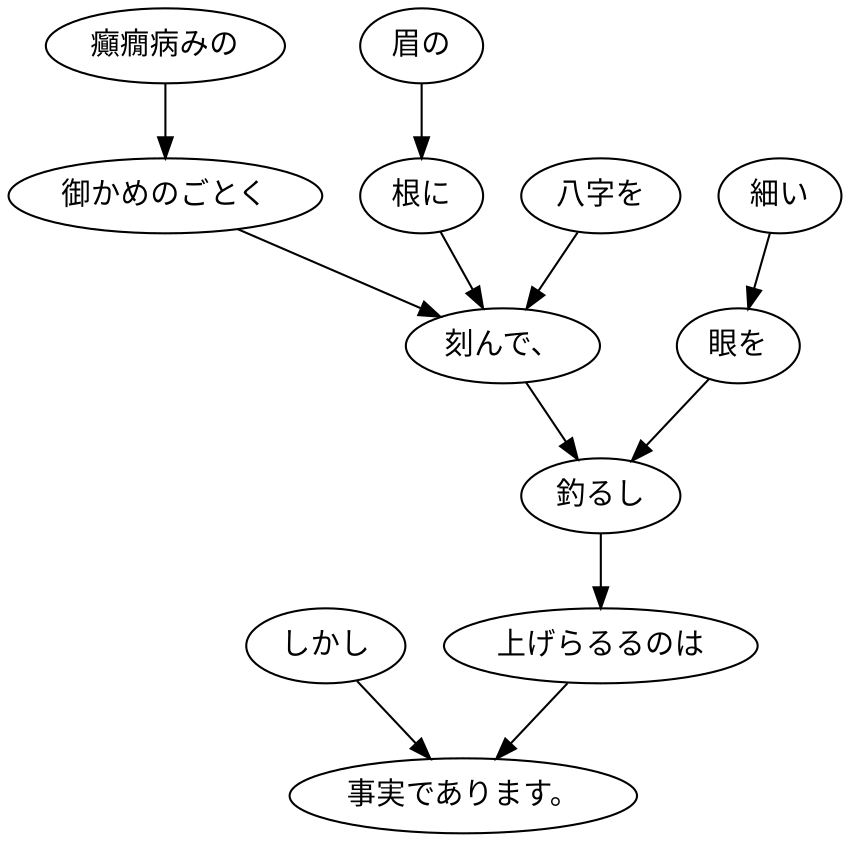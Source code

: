 digraph graph2001 {
	node0 [label="しかし"];
	node1 [label="癲癇病みの"];
	node2 [label="御かめのごとく"];
	node3 [label="眉の"];
	node4 [label="根に"];
	node5 [label="八字を"];
	node6 [label="刻んで、"];
	node7 [label="細い"];
	node8 [label="眼を"];
	node9 [label="釣るし"];
	node10 [label="上げらるるのは"];
	node11 [label="事実であります。"];
	node0 -> node11;
	node1 -> node2;
	node2 -> node6;
	node3 -> node4;
	node4 -> node6;
	node5 -> node6;
	node6 -> node9;
	node7 -> node8;
	node8 -> node9;
	node9 -> node10;
	node10 -> node11;
}
